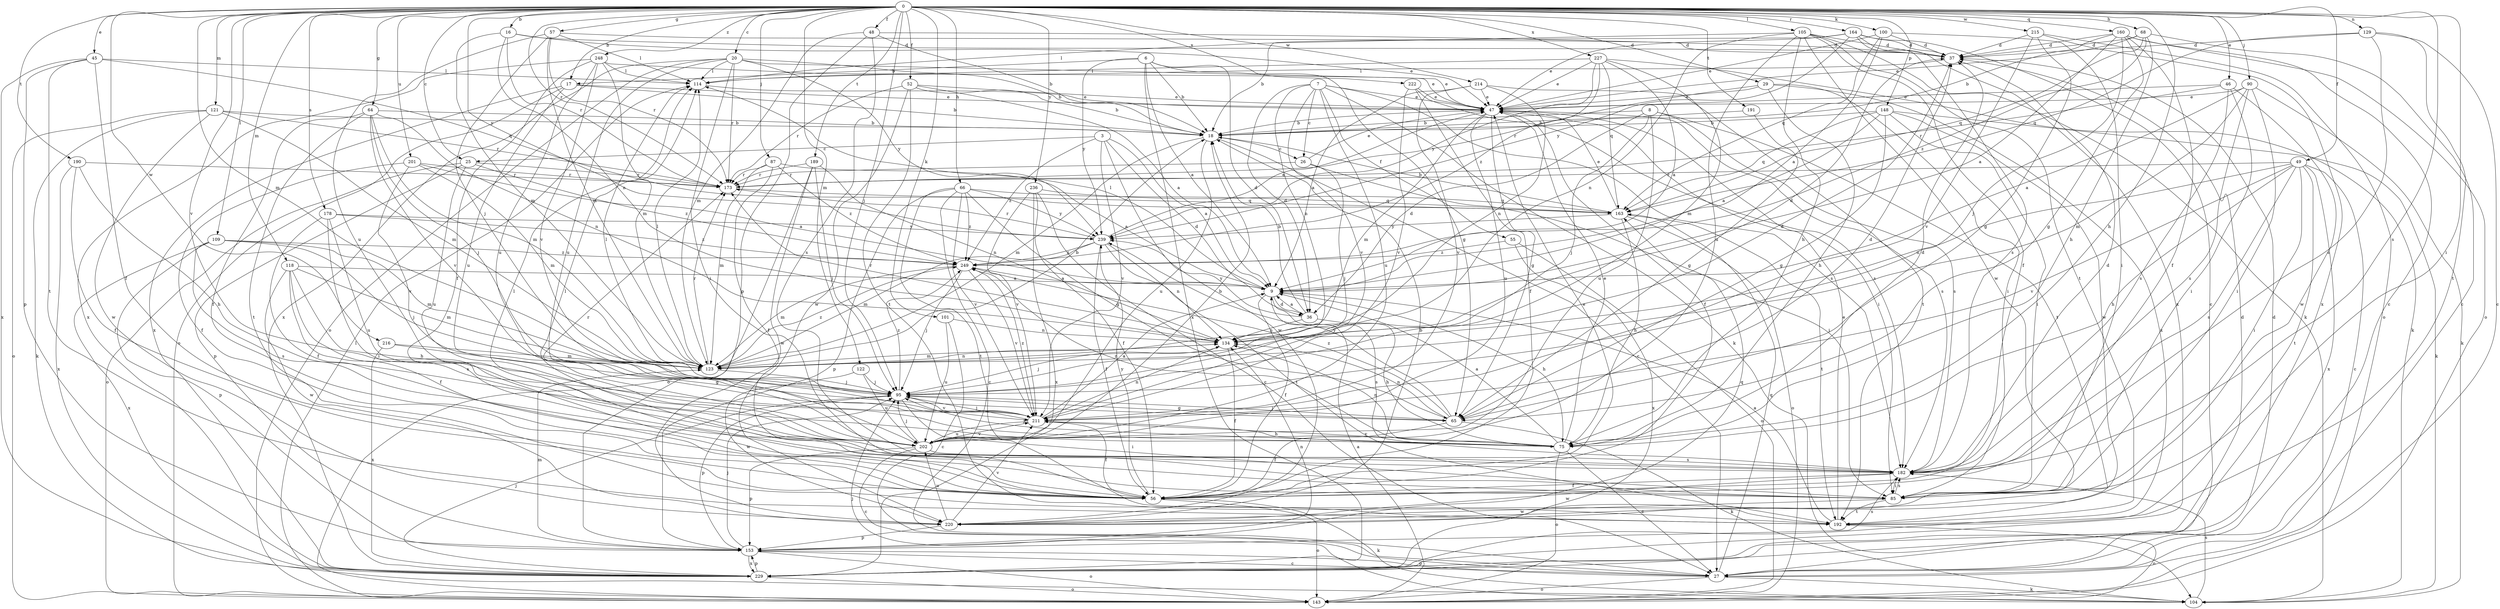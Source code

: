 strict digraph  {
0;
3;
6;
7;
8;
9;
16;
17;
18;
20;
25;
26;
27;
29;
36;
37;
45;
46;
47;
48;
49;
52;
55;
56;
57;
64;
65;
66;
68;
75;
85;
87;
90;
95;
100;
101;
104;
105;
109;
114;
118;
121;
122;
123;
129;
134;
143;
148;
153;
160;
163;
164;
173;
178;
182;
189;
190;
191;
192;
201;
202;
211;
214;
215;
216;
220;
222;
227;
229;
236;
239;
248;
249;
0 -> 16  [label=b];
0 -> 17  [label=b];
0 -> 20  [label=c];
0 -> 25  [label=c];
0 -> 29  [label=d];
0 -> 45  [label=e];
0 -> 46  [label=e];
0 -> 48  [label=f];
0 -> 49  [label=f];
0 -> 52  [label=f];
0 -> 57  [label=g];
0 -> 64  [label=g];
0 -> 66  [label=h];
0 -> 68  [label=h];
0 -> 75  [label=h];
0 -> 85  [label=i];
0 -> 87  [label=j];
0 -> 90  [label=j];
0 -> 95  [label=j];
0 -> 100  [label=k];
0 -> 101  [label=k];
0 -> 105  [label=l];
0 -> 109  [label=l];
0 -> 118  [label=m];
0 -> 121  [label=m];
0 -> 122  [label=m];
0 -> 123  [label=m];
0 -> 129  [label=n];
0 -> 148  [label=p];
0 -> 160  [label=q];
0 -> 164  [label=r];
0 -> 173  [label=r];
0 -> 178  [label=s];
0 -> 182  [label=s];
0 -> 189  [label=t];
0 -> 190  [label=t];
0 -> 191  [label=t];
0 -> 201  [label=u];
0 -> 211  [label=v];
0 -> 214  [label=w];
0 -> 215  [label=w];
0 -> 216  [label=w];
0 -> 222  [label=x];
0 -> 227  [label=x];
0 -> 236  [label=y];
0 -> 239  [label=y];
0 -> 248  [label=z];
3 -> 9  [label=a];
3 -> 25  [label=c];
3 -> 36  [label=d];
3 -> 211  [label=v];
3 -> 220  [label=w];
3 -> 249  [label=z];
6 -> 9  [label=a];
6 -> 17  [label=b];
6 -> 18  [label=b];
6 -> 36  [label=d];
6 -> 65  [label=g];
6 -> 229  [label=x];
6 -> 239  [label=y];
7 -> 26  [label=c];
7 -> 36  [label=d];
7 -> 47  [label=e];
7 -> 55  [label=f];
7 -> 104  [label=k];
7 -> 134  [label=n];
7 -> 182  [label=s];
7 -> 202  [label=u];
7 -> 211  [label=v];
8 -> 18  [label=b];
8 -> 36  [label=d];
8 -> 95  [label=j];
8 -> 182  [label=s];
8 -> 192  [label=t];
8 -> 202  [label=u];
9 -> 36  [label=d];
9 -> 56  [label=f];
9 -> 75  [label=h];
9 -> 114  [label=l];
9 -> 182  [label=s];
16 -> 37  [label=d];
16 -> 47  [label=e];
16 -> 123  [label=m];
16 -> 134  [label=n];
16 -> 173  [label=r];
17 -> 18  [label=b];
17 -> 47  [label=e];
17 -> 143  [label=o];
17 -> 202  [label=u];
17 -> 229  [label=x];
18 -> 26  [label=c];
18 -> 27  [label=c];
18 -> 123  [label=m];
18 -> 202  [label=u];
20 -> 18  [label=b];
20 -> 47  [label=e];
20 -> 85  [label=i];
20 -> 114  [label=l];
20 -> 143  [label=o];
20 -> 173  [label=r];
20 -> 202  [label=u];
20 -> 229  [label=x];
20 -> 239  [label=y];
25 -> 143  [label=o];
25 -> 153  [label=p];
25 -> 173  [label=r];
25 -> 202  [label=u];
25 -> 249  [label=z];
26 -> 47  [label=e];
26 -> 85  [label=i];
26 -> 95  [label=j];
26 -> 173  [label=r];
27 -> 37  [label=d];
27 -> 104  [label=k];
27 -> 143  [label=o];
27 -> 153  [label=p];
27 -> 163  [label=q];
29 -> 47  [label=e];
29 -> 75  [label=h];
29 -> 85  [label=i];
29 -> 173  [label=r];
29 -> 229  [label=x];
36 -> 9  [label=a];
36 -> 18  [label=b];
36 -> 75  [label=h];
36 -> 134  [label=n];
36 -> 239  [label=y];
37 -> 114  [label=l];
45 -> 56  [label=f];
45 -> 114  [label=l];
45 -> 153  [label=p];
45 -> 163  [label=q];
45 -> 192  [label=t];
45 -> 229  [label=x];
46 -> 47  [label=e];
46 -> 85  [label=i];
46 -> 173  [label=r];
46 -> 182  [label=s];
46 -> 220  [label=w];
47 -> 18  [label=b];
47 -> 56  [label=f];
47 -> 65  [label=g];
47 -> 85  [label=i];
47 -> 123  [label=m];
47 -> 182  [label=s];
47 -> 202  [label=u];
48 -> 18  [label=b];
48 -> 37  [label=d];
48 -> 123  [label=m];
48 -> 153  [label=p];
48 -> 182  [label=s];
49 -> 27  [label=c];
49 -> 75  [label=h];
49 -> 85  [label=i];
49 -> 134  [label=n];
49 -> 173  [label=r];
49 -> 182  [label=s];
49 -> 192  [label=t];
49 -> 211  [label=v];
49 -> 229  [label=x];
52 -> 9  [label=a];
52 -> 18  [label=b];
52 -> 47  [label=e];
52 -> 173  [label=r];
52 -> 192  [label=t];
52 -> 220  [label=w];
55 -> 143  [label=o];
55 -> 229  [label=x];
55 -> 249  [label=z];
56 -> 47  [label=e];
56 -> 104  [label=k];
56 -> 114  [label=l];
56 -> 143  [label=o];
56 -> 239  [label=y];
57 -> 37  [label=d];
57 -> 95  [label=j];
57 -> 114  [label=l];
57 -> 123  [label=m];
57 -> 173  [label=r];
57 -> 202  [label=u];
64 -> 18  [label=b];
64 -> 56  [label=f];
64 -> 95  [label=j];
64 -> 123  [label=m];
64 -> 134  [label=n];
64 -> 192  [label=t];
64 -> 211  [label=v];
65 -> 37  [label=d];
65 -> 56  [label=f];
65 -> 95  [label=j];
65 -> 104  [label=k];
65 -> 134  [label=n];
65 -> 239  [label=y];
65 -> 249  [label=z];
66 -> 27  [label=c];
66 -> 65  [label=g];
66 -> 153  [label=p];
66 -> 163  [label=q];
66 -> 192  [label=t];
66 -> 211  [label=v];
66 -> 239  [label=y];
66 -> 249  [label=z];
68 -> 27  [label=c];
68 -> 37  [label=d];
68 -> 47  [label=e];
68 -> 75  [label=h];
68 -> 163  [label=q];
68 -> 249  [label=z];
75 -> 9  [label=a];
75 -> 27  [label=c];
75 -> 37  [label=d];
75 -> 47  [label=e];
75 -> 95  [label=j];
75 -> 134  [label=n];
75 -> 143  [label=o];
75 -> 211  [label=v];
75 -> 249  [label=z];
85 -> 114  [label=l];
85 -> 182  [label=s];
85 -> 192  [label=t];
85 -> 220  [label=w];
87 -> 9  [label=a];
87 -> 56  [label=f];
87 -> 123  [label=m];
87 -> 173  [label=r];
87 -> 249  [label=z];
90 -> 9  [label=a];
90 -> 47  [label=e];
90 -> 85  [label=i];
90 -> 104  [label=k];
90 -> 123  [label=m];
90 -> 182  [label=s];
95 -> 37  [label=d];
95 -> 65  [label=g];
95 -> 85  [label=i];
95 -> 114  [label=l];
95 -> 153  [label=p];
95 -> 211  [label=v];
95 -> 249  [label=z];
100 -> 9  [label=a];
100 -> 37  [label=d];
100 -> 47  [label=e];
100 -> 85  [label=i];
100 -> 163  [label=q];
101 -> 27  [label=c];
101 -> 134  [label=n];
101 -> 202  [label=u];
104 -> 95  [label=j];
104 -> 182  [label=s];
105 -> 37  [label=d];
105 -> 56  [label=f];
105 -> 75  [label=h];
105 -> 104  [label=k];
105 -> 114  [label=l];
105 -> 134  [label=n];
105 -> 192  [label=t];
105 -> 202  [label=u];
105 -> 220  [label=w];
109 -> 95  [label=j];
109 -> 123  [label=m];
109 -> 153  [label=p];
109 -> 182  [label=s];
109 -> 229  [label=x];
109 -> 249  [label=z];
114 -> 47  [label=e];
118 -> 9  [label=a];
118 -> 56  [label=f];
118 -> 75  [label=h];
118 -> 123  [label=m];
118 -> 182  [label=s];
118 -> 220  [label=w];
121 -> 18  [label=b];
121 -> 104  [label=k];
121 -> 123  [label=m];
121 -> 143  [label=o];
121 -> 173  [label=r];
121 -> 220  [label=w];
122 -> 95  [label=j];
122 -> 202  [label=u];
122 -> 220  [label=w];
123 -> 18  [label=b];
123 -> 95  [label=j];
123 -> 114  [label=l];
123 -> 134  [label=n];
123 -> 173  [label=r];
123 -> 249  [label=z];
129 -> 27  [label=c];
129 -> 37  [label=d];
129 -> 163  [label=q];
129 -> 182  [label=s];
129 -> 192  [label=t];
134 -> 37  [label=d];
134 -> 56  [label=f];
134 -> 95  [label=j];
134 -> 123  [label=m];
134 -> 173  [label=r];
143 -> 9  [label=a];
143 -> 114  [label=l];
148 -> 9  [label=a];
148 -> 18  [label=b];
148 -> 65  [label=g];
148 -> 85  [label=i];
148 -> 104  [label=k];
148 -> 163  [label=q];
148 -> 220  [label=w];
153 -> 27  [label=c];
153 -> 95  [label=j];
153 -> 123  [label=m];
153 -> 134  [label=n];
153 -> 143  [label=o];
153 -> 163  [label=q];
153 -> 182  [label=s];
153 -> 229  [label=x];
160 -> 9  [label=a];
160 -> 18  [label=b];
160 -> 27  [label=c];
160 -> 37  [label=d];
160 -> 56  [label=f];
160 -> 65  [label=g];
160 -> 95  [label=j];
160 -> 143  [label=o];
163 -> 18  [label=b];
163 -> 47  [label=e];
163 -> 75  [label=h];
163 -> 143  [label=o];
163 -> 192  [label=t];
163 -> 239  [label=y];
164 -> 18  [label=b];
164 -> 27  [label=c];
164 -> 37  [label=d];
164 -> 47  [label=e];
164 -> 182  [label=s];
164 -> 229  [label=x];
164 -> 239  [label=y];
173 -> 163  [label=q];
178 -> 56  [label=f];
178 -> 85  [label=i];
178 -> 202  [label=u];
178 -> 239  [label=y];
178 -> 249  [label=z];
182 -> 37  [label=d];
182 -> 56  [label=f];
182 -> 85  [label=i];
182 -> 220  [label=w];
189 -> 95  [label=j];
189 -> 134  [label=n];
189 -> 143  [label=o];
189 -> 173  [label=r];
189 -> 220  [label=w];
190 -> 56  [label=f];
190 -> 75  [label=h];
190 -> 173  [label=r];
190 -> 229  [label=x];
191 -> 18  [label=b];
191 -> 65  [label=g];
192 -> 9  [label=a];
192 -> 47  [label=e];
192 -> 143  [label=o];
201 -> 9  [label=a];
201 -> 56  [label=f];
201 -> 123  [label=m];
201 -> 173  [label=r];
201 -> 211  [label=v];
202 -> 18  [label=b];
202 -> 27  [label=c];
202 -> 95  [label=j];
202 -> 153  [label=p];
202 -> 173  [label=r];
202 -> 182  [label=s];
202 -> 211  [label=v];
211 -> 9  [label=a];
211 -> 56  [label=f];
211 -> 75  [label=h];
211 -> 95  [label=j];
211 -> 134  [label=n];
211 -> 202  [label=u];
211 -> 249  [label=z];
214 -> 9  [label=a];
214 -> 47  [label=e];
214 -> 134  [label=n];
214 -> 192  [label=t];
214 -> 211  [label=v];
215 -> 37  [label=d];
215 -> 65  [label=g];
215 -> 143  [label=o];
215 -> 211  [label=v];
215 -> 229  [label=x];
216 -> 65  [label=g];
216 -> 123  [label=m];
216 -> 229  [label=x];
220 -> 18  [label=b];
220 -> 153  [label=p];
220 -> 202  [label=u];
220 -> 211  [label=v];
222 -> 47  [label=e];
222 -> 56  [label=f];
222 -> 182  [label=s];
222 -> 211  [label=v];
227 -> 9  [label=a];
227 -> 47  [label=e];
227 -> 104  [label=k];
227 -> 114  [label=l];
227 -> 123  [label=m];
227 -> 163  [label=q];
227 -> 239  [label=y];
227 -> 249  [label=z];
229 -> 37  [label=d];
229 -> 95  [label=j];
229 -> 143  [label=o];
229 -> 153  [label=p];
236 -> 27  [label=c];
236 -> 56  [label=f];
236 -> 163  [label=q];
236 -> 211  [label=v];
236 -> 229  [label=x];
239 -> 47  [label=e];
239 -> 56  [label=f];
239 -> 123  [label=m];
239 -> 134  [label=n];
239 -> 173  [label=r];
239 -> 192  [label=t];
239 -> 249  [label=z];
248 -> 47  [label=e];
248 -> 56  [label=f];
248 -> 114  [label=l];
248 -> 123  [label=m];
248 -> 202  [label=u];
248 -> 211  [label=v];
248 -> 229  [label=x];
249 -> 9  [label=a];
249 -> 95  [label=j];
249 -> 123  [label=m];
249 -> 211  [label=v];
}

